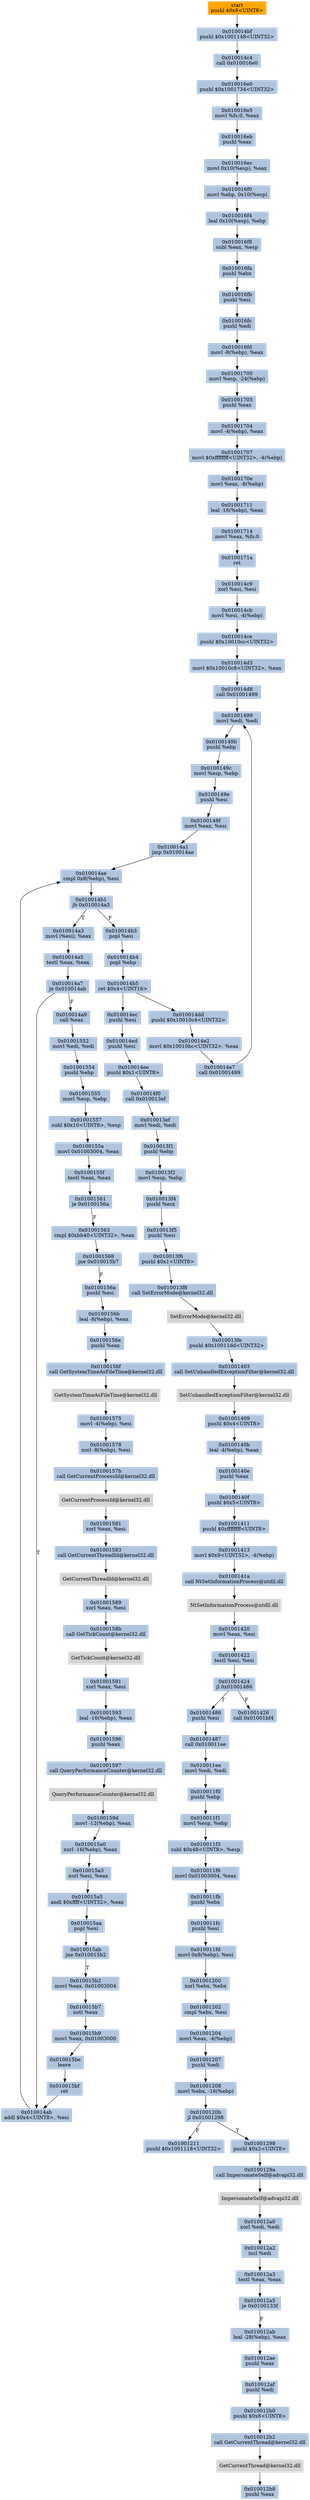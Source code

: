 digraph G {
node[shape=rectangle,style=filled,fillcolor=lightsteelblue,color=lightsteelblue]
bgcolor="transparent"
a0x010014bdpushl_0x8UINT8[label="start\npushl $0x8<UINT8>",color="lightgrey",fillcolor="orange"];
a0x010014bfpushl_0x1001148UINT32[label="0x010014bf\npushl $0x1001148<UINT32>"];
a0x010014c4call_0x010016e0[label="0x010014c4\ncall 0x010016e0"];
a0x010016e0pushl_0x1001734UINT32[label="0x010016e0\npushl $0x1001734<UINT32>"];
a0x010016e5movl_fs_0_eax[label="0x010016e5\nmovl %fs:0, %eax"];
a0x010016ebpushl_eax[label="0x010016eb\npushl %eax"];
a0x010016ecmovl_0x10esp__eax[label="0x010016ec\nmovl 0x10(%esp), %eax"];
a0x010016f0movl_ebp_0x10esp_[label="0x010016f0\nmovl %ebp, 0x10(%esp)"];
a0x010016f4leal_0x10esp__ebp[label="0x010016f4\nleal 0x10(%esp), %ebp"];
a0x010016f8subl_eax_esp[label="0x010016f8\nsubl %eax, %esp"];
a0x010016fapushl_ebx[label="0x010016fa\npushl %ebx"];
a0x010016fbpushl_esi[label="0x010016fb\npushl %esi"];
a0x010016fcpushl_edi[label="0x010016fc\npushl %edi"];
a0x010016fdmovl__8ebp__eax[label="0x010016fd\nmovl -8(%ebp), %eax"];
a0x01001700movl_esp__24ebp_[label="0x01001700\nmovl %esp, -24(%ebp)"];
a0x01001703pushl_eax[label="0x01001703\npushl %eax"];
a0x01001704movl__4ebp__eax[label="0x01001704\nmovl -4(%ebp), %eax"];
a0x01001707movl_0xffffffffUINT32__4ebp_[label="0x01001707\nmovl $0xffffffff<UINT32>, -4(%ebp)"];
a0x0100170emovl_eax__8ebp_[label="0x0100170e\nmovl %eax, -8(%ebp)"];
a0x01001711leal__16ebp__eax[label="0x01001711\nleal -16(%ebp), %eax"];
a0x01001714movl_eax_fs_0[label="0x01001714\nmovl %eax, %fs:0"];
a0x0100171aret[label="0x0100171a\nret"];
a0x010014c9xorl_esi_esi[label="0x010014c9\nxorl %esi, %esi"];
a0x010014cbmovl_esi__4ebp_[label="0x010014cb\nmovl %esi, -4(%ebp)"];
a0x010014cepushl_0x10010ccUINT32[label="0x010014ce\npushl $0x10010cc<UINT32>"];
a0x010014d3movl_0x10010c8UINT32_eax[label="0x010014d3\nmovl $0x10010c8<UINT32>, %eax"];
a0x010014d8call_0x01001499[label="0x010014d8\ncall 0x01001499"];
a0x01001499movl_edi_edi[label="0x01001499\nmovl %edi, %edi"];
a0x0100149bpushl_ebp[label="0x0100149b\npushl %ebp"];
a0x0100149cmovl_esp_ebp[label="0x0100149c\nmovl %esp, %ebp"];
a0x0100149epushl_esi[label="0x0100149e\npushl %esi"];
a0x0100149fmovl_eax_esi[label="0x0100149f\nmovl %eax, %esi"];
a0x010014a1jmp_0x010014ae[label="0x010014a1\njmp 0x010014ae"];
a0x010014aecmpl_0x8ebp__esi[label="0x010014ae\ncmpl 0x8(%ebp), %esi"];
a0x010014b1jb_0x010014a3[label="0x010014b1\njb 0x010014a3"];
a0x010014a3movl_esi__eax[label="0x010014a3\nmovl (%esi), %eax"];
a0x010014a5testl_eax_eax[label="0x010014a5\ntestl %eax, %eax"];
a0x010014a7je_0x010014ab[label="0x010014a7\nje 0x010014ab"];
a0x010014abaddl_0x4UINT8_esi[label="0x010014ab\naddl $0x4<UINT8>, %esi"];
a0x010014b3popl_esi[label="0x010014b3\npopl %esi"];
a0x010014b4popl_ebp[label="0x010014b4\npopl %ebp"];
a0x010014b5ret_0x4UINT16[label="0x010014b5\nret $0x4<UINT16>"];
a0x010014ddpushl_0x10010c4UINT32[label="0x010014dd\npushl $0x10010c4<UINT32>"];
a0x010014e2movl_0x10010bcUINT32_eax[label="0x010014e2\nmovl $0x10010bc<UINT32>, %eax"];
a0x010014e7call_0x01001499[label="0x010014e7\ncall 0x01001499"];
a0x010014a9call_eax[label="0x010014a9\ncall %eax"];
a0x01001552movl_edi_edi[label="0x01001552\nmovl %edi, %edi"];
a0x01001554pushl_ebp[label="0x01001554\npushl %ebp"];
a0x01001555movl_esp_ebp[label="0x01001555\nmovl %esp, %ebp"];
a0x01001557subl_0x10UINT8_esp[label="0x01001557\nsubl $0x10<UINT8>, %esp"];
a0x0100155amovl_0x01003004_eax[label="0x0100155a\nmovl 0x01003004, %eax"];
a0x0100155ftestl_eax_eax[label="0x0100155f\ntestl %eax, %eax"];
a0x01001561je_0x0100156a[label="0x01001561\nje 0x0100156a"];
a0x01001563cmpl_0xbb40UINT32_eax[label="0x01001563\ncmpl $0xbb40<UINT32>, %eax"];
a0x01001568jne_0x010015b7[label="0x01001568\njne 0x010015b7"];
a0x0100156apushl_esi[label="0x0100156a\npushl %esi"];
a0x0100156bleal__8ebp__eax[label="0x0100156b\nleal -8(%ebp), %eax"];
a0x0100156epushl_eax[label="0x0100156e\npushl %eax"];
a0x0100156fcall_GetSystemTimeAsFileTime_kernel32_dll[label="0x0100156f\ncall GetSystemTimeAsFileTime@kernel32.dll"];
GetSystemTimeAsFileTime_kernel32_dll[label="GetSystemTimeAsFileTime@kernel32.dll",color="lightgrey",fillcolor="lightgrey"];
a0x01001575movl__4ebp__esi[label="0x01001575\nmovl -4(%ebp), %esi"];
a0x01001578xorl__8ebp__esi[label="0x01001578\nxorl -8(%ebp), %esi"];
a0x0100157bcall_GetCurrentProcessId_kernel32_dll[label="0x0100157b\ncall GetCurrentProcessId@kernel32.dll"];
GetCurrentProcessId_kernel32_dll[label="GetCurrentProcessId@kernel32.dll",color="lightgrey",fillcolor="lightgrey"];
a0x01001581xorl_eax_esi[label="0x01001581\nxorl %eax, %esi"];
a0x01001583call_GetCurrentThreadId_kernel32_dll[label="0x01001583\ncall GetCurrentThreadId@kernel32.dll"];
GetCurrentThreadId_kernel32_dll[label="GetCurrentThreadId@kernel32.dll",color="lightgrey",fillcolor="lightgrey"];
a0x01001589xorl_eax_esi[label="0x01001589\nxorl %eax, %esi"];
a0x0100158bcall_GetTickCount_kernel32_dll[label="0x0100158b\ncall GetTickCount@kernel32.dll"];
GetTickCount_kernel32_dll[label="GetTickCount@kernel32.dll",color="lightgrey",fillcolor="lightgrey"];
a0x01001591xorl_eax_esi[label="0x01001591\nxorl %eax, %esi"];
a0x01001593leal__16ebp__eax[label="0x01001593\nleal -16(%ebp), %eax"];
a0x01001596pushl_eax[label="0x01001596\npushl %eax"];
a0x01001597call_QueryPerformanceCounter_kernel32_dll[label="0x01001597\ncall QueryPerformanceCounter@kernel32.dll"];
QueryPerformanceCounter_kernel32_dll[label="QueryPerformanceCounter@kernel32.dll",color="lightgrey",fillcolor="lightgrey"];
a0x0100159dmovl__12ebp__eax[label="0x0100159d\nmovl -12(%ebp), %eax"];
a0x010015a0xorl__16ebp__eax[label="0x010015a0\nxorl -16(%ebp), %eax"];
a0x010015a3xorl_esi_eax[label="0x010015a3\nxorl %esi, %eax"];
a0x010015a5andl_0xffffUINT32_eax[label="0x010015a5\nandl $0xffff<UINT32>, %eax"];
a0x010015aapopl_esi[label="0x010015aa\npopl %esi"];
a0x010015abjne_0x010015b2[label="0x010015ab\njne 0x010015b2"];
a0x010015b2movl_eax_0x01003004[label="0x010015b2\nmovl %eax, 0x01003004"];
a0x010015b7notl_eax[label="0x010015b7\nnotl %eax"];
a0x010015b9movl_eax_0x01003000[label="0x010015b9\nmovl %eax, 0x01003000"];
a0x010015beleave_[label="0x010015be\nleave "];
a0x010015bfret[label="0x010015bf\nret"];
a0x010014ecpushl_esi[label="0x010014ec\npushl %esi"];
a0x010014edpushl_esi[label="0x010014ed\npushl %esi"];
a0x010014eepushl_0x1UINT8[label="0x010014ee\npushl $0x1<UINT8>"];
a0x010014f0call_0x010013ef[label="0x010014f0\ncall 0x010013ef"];
a0x010013efmovl_edi_edi[label="0x010013ef\nmovl %edi, %edi"];
a0x010013f1pushl_ebp[label="0x010013f1\npushl %ebp"];
a0x010013f2movl_esp_ebp[label="0x010013f2\nmovl %esp, %ebp"];
a0x010013f4pushl_ecx[label="0x010013f4\npushl %ecx"];
a0x010013f5pushl_esi[label="0x010013f5\npushl %esi"];
a0x010013f6pushl_0x1UINT8[label="0x010013f6\npushl $0x1<UINT8>"];
a0x010013f8call_SetErrorMode_kernel32_dll[label="0x010013f8\ncall SetErrorMode@kernel32.dll"];
SetErrorMode_kernel32_dll[label="SetErrorMode@kernel32.dll",color="lightgrey",fillcolor="lightgrey"];
a0x010013fepushl_0x10011ddUINT32[label="0x010013fe\npushl $0x10011dd<UINT32>"];
a0x01001403call_SetUnhandledExceptionFilter_kernel32_dll[label="0x01001403\ncall SetUnhandledExceptionFilter@kernel32.dll"];
SetUnhandledExceptionFilter_kernel32_dll[label="SetUnhandledExceptionFilter@kernel32.dll",color="lightgrey",fillcolor="lightgrey"];
a0x01001409pushl_0x4UINT8[label="0x01001409\npushl $0x4<UINT8>"];
a0x0100140bleal__4ebp__eax[label="0x0100140b\nleal -4(%ebp), %eax"];
a0x0100140epushl_eax[label="0x0100140e\npushl %eax"];
a0x0100140fpushl_0x5UINT8[label="0x0100140f\npushl $0x5<UINT8>"];
a0x01001411pushl_0xffffffffUINT8[label="0x01001411\npushl $0xffffffff<UINT8>"];
a0x01001413movl_0x9UINT32__4ebp_[label="0x01001413\nmovl $0x9<UINT32>, -4(%ebp)"];
a0x0100141acall_NtSetInformationProcess_ntdll_dll[label="0x0100141a\ncall NtSetInformationProcess@ntdll.dll"];
NtSetInformationProcess_ntdll_dll[label="NtSetInformationProcess@ntdll.dll",color="lightgrey",fillcolor="lightgrey"];
a0x01001420movl_eax_esi[label="0x01001420\nmovl %eax, %esi"];
a0x01001422testl_esi_esi[label="0x01001422\ntestl %esi, %esi"];
a0x01001424jl_0x01001486[label="0x01001424\njl 0x01001486"];
a0x01001426call_0x01001bf4[label="0x01001426\ncall 0x01001bf4"];
a0x01001486pushl_esi[label="0x01001486\npushl %esi"];
a0x01001487call_0x010011ee[label="0x01001487\ncall 0x010011ee"];
a0x010011eemovl_edi_edi[label="0x010011ee\nmovl %edi, %edi"];
a0x010011f0pushl_ebp[label="0x010011f0\npushl %ebp"];
a0x010011f1movl_esp_ebp[label="0x010011f1\nmovl %esp, %ebp"];
a0x010011f3subl_0x48UINT8_esp[label="0x010011f3\nsubl $0x48<UINT8>, %esp"];
a0x010011f6movl_0x01003004_eax[label="0x010011f6\nmovl 0x01003004, %eax"];
a0x010011fbpushl_ebx[label="0x010011fb\npushl %ebx"];
a0x010011fcpushl_esi[label="0x010011fc\npushl %esi"];
a0x010011fdmovl_0x8ebp__esi[label="0x010011fd\nmovl 0x8(%ebp), %esi"];
a0x01001200xorl_ebx_ebx[label="0x01001200\nxorl %ebx, %ebx"];
a0x01001202cmpl_ebx_esi[label="0x01001202\ncmpl %ebx, %esi"];
a0x01001204movl_eax__4ebp_[label="0x01001204\nmovl %eax, -4(%ebp)"];
a0x01001207pushl_edi[label="0x01001207\npushl %edi"];
a0x01001208movl_ebx__16ebp_[label="0x01001208\nmovl %ebx, -16(%ebp)"];
a0x0100120bjl_0x01001298[label="0x0100120b\njl 0x01001298"];
a0x01001211pushl_0x1001118UINT32[label="0x01001211\npushl $0x1001118<UINT32>"];
a0x01001298pushl_0x2UINT8[label="0x01001298\npushl $0x2<UINT8>"];
a0x0100129acall_ImpersonateSelf_advapi32_dll[label="0x0100129a\ncall ImpersonateSelf@advapi32.dll"];
ImpersonateSelf_advapi32_dll[label="ImpersonateSelf@advapi32.dll",color="lightgrey",fillcolor="lightgrey"];
a0x010012a0xorl_edi_edi[label="0x010012a0\nxorl %edi, %edi"];
a0x010012a2incl_edi[label="0x010012a2\nincl %edi"];
a0x010012a3testl_eax_eax[label="0x010012a3\ntestl %eax, %eax"];
a0x010012a5je_0x0100133f[label="0x010012a5\nje 0x0100133f"];
a0x010012ableal__28ebp__eax[label="0x010012ab\nleal -28(%ebp), %eax"];
a0x010012aepushl_eax[label="0x010012ae\npushl %eax"];
a0x010012afpushl_edi[label="0x010012af\npushl %edi"];
a0x010012b0pushl_0x8UINT8[label="0x010012b0\npushl $0x8<UINT8>"];
a0x010012b2call_GetCurrentThread_kernel32_dll[label="0x010012b2\ncall GetCurrentThread@kernel32.dll"];
GetCurrentThread_kernel32_dll[label="GetCurrentThread@kernel32.dll",color="lightgrey",fillcolor="lightgrey"];
a0x010012b8pushl_eax[label="0x010012b8\npushl %eax"];
a0x010014bdpushl_0x8UINT8 -> a0x010014bfpushl_0x1001148UINT32 [color="#000000"];
a0x010014bfpushl_0x1001148UINT32 -> a0x010014c4call_0x010016e0 [color="#000000"];
a0x010014c4call_0x010016e0 -> a0x010016e0pushl_0x1001734UINT32 [color="#000000"];
a0x010016e0pushl_0x1001734UINT32 -> a0x010016e5movl_fs_0_eax [color="#000000"];
a0x010016e5movl_fs_0_eax -> a0x010016ebpushl_eax [color="#000000"];
a0x010016ebpushl_eax -> a0x010016ecmovl_0x10esp__eax [color="#000000"];
a0x010016ecmovl_0x10esp__eax -> a0x010016f0movl_ebp_0x10esp_ [color="#000000"];
a0x010016f0movl_ebp_0x10esp_ -> a0x010016f4leal_0x10esp__ebp [color="#000000"];
a0x010016f4leal_0x10esp__ebp -> a0x010016f8subl_eax_esp [color="#000000"];
a0x010016f8subl_eax_esp -> a0x010016fapushl_ebx [color="#000000"];
a0x010016fapushl_ebx -> a0x010016fbpushl_esi [color="#000000"];
a0x010016fbpushl_esi -> a0x010016fcpushl_edi [color="#000000"];
a0x010016fcpushl_edi -> a0x010016fdmovl__8ebp__eax [color="#000000"];
a0x010016fdmovl__8ebp__eax -> a0x01001700movl_esp__24ebp_ [color="#000000"];
a0x01001700movl_esp__24ebp_ -> a0x01001703pushl_eax [color="#000000"];
a0x01001703pushl_eax -> a0x01001704movl__4ebp__eax [color="#000000"];
a0x01001704movl__4ebp__eax -> a0x01001707movl_0xffffffffUINT32__4ebp_ [color="#000000"];
a0x01001707movl_0xffffffffUINT32__4ebp_ -> a0x0100170emovl_eax__8ebp_ [color="#000000"];
a0x0100170emovl_eax__8ebp_ -> a0x01001711leal__16ebp__eax [color="#000000"];
a0x01001711leal__16ebp__eax -> a0x01001714movl_eax_fs_0 [color="#000000"];
a0x01001714movl_eax_fs_0 -> a0x0100171aret [color="#000000"];
a0x0100171aret -> a0x010014c9xorl_esi_esi [color="#000000"];
a0x010014c9xorl_esi_esi -> a0x010014cbmovl_esi__4ebp_ [color="#000000"];
a0x010014cbmovl_esi__4ebp_ -> a0x010014cepushl_0x10010ccUINT32 [color="#000000"];
a0x010014cepushl_0x10010ccUINT32 -> a0x010014d3movl_0x10010c8UINT32_eax [color="#000000"];
a0x010014d3movl_0x10010c8UINT32_eax -> a0x010014d8call_0x01001499 [color="#000000"];
a0x010014d8call_0x01001499 -> a0x01001499movl_edi_edi [color="#000000"];
a0x01001499movl_edi_edi -> a0x0100149bpushl_ebp [color="#000000"];
a0x0100149bpushl_ebp -> a0x0100149cmovl_esp_ebp [color="#000000"];
a0x0100149cmovl_esp_ebp -> a0x0100149epushl_esi [color="#000000"];
a0x0100149epushl_esi -> a0x0100149fmovl_eax_esi [color="#000000"];
a0x0100149fmovl_eax_esi -> a0x010014a1jmp_0x010014ae [color="#000000"];
a0x010014a1jmp_0x010014ae -> a0x010014aecmpl_0x8ebp__esi [color="#000000"];
a0x010014aecmpl_0x8ebp__esi -> a0x010014b1jb_0x010014a3 [color="#000000"];
a0x010014b1jb_0x010014a3 -> a0x010014a3movl_esi__eax [color="#000000",label="T"];
a0x010014a3movl_esi__eax -> a0x010014a5testl_eax_eax [color="#000000"];
a0x010014a5testl_eax_eax -> a0x010014a7je_0x010014ab [color="#000000"];
a0x010014a7je_0x010014ab -> a0x010014abaddl_0x4UINT8_esi [color="#000000",label="T"];
a0x010014abaddl_0x4UINT8_esi -> a0x010014aecmpl_0x8ebp__esi [color="#000000"];
a0x010014b1jb_0x010014a3 -> a0x010014b3popl_esi [color="#000000",label="F"];
a0x010014b3popl_esi -> a0x010014b4popl_ebp [color="#000000"];
a0x010014b4popl_ebp -> a0x010014b5ret_0x4UINT16 [color="#000000"];
a0x010014b5ret_0x4UINT16 -> a0x010014ddpushl_0x10010c4UINT32 [color="#000000"];
a0x010014ddpushl_0x10010c4UINT32 -> a0x010014e2movl_0x10010bcUINT32_eax [color="#000000"];
a0x010014e2movl_0x10010bcUINT32_eax -> a0x010014e7call_0x01001499 [color="#000000"];
a0x010014e7call_0x01001499 -> a0x01001499movl_edi_edi [color="#000000"];
a0x010014a7je_0x010014ab -> a0x010014a9call_eax [color="#000000",label="F"];
a0x010014a9call_eax -> a0x01001552movl_edi_edi [color="#000000"];
a0x01001552movl_edi_edi -> a0x01001554pushl_ebp [color="#000000"];
a0x01001554pushl_ebp -> a0x01001555movl_esp_ebp [color="#000000"];
a0x01001555movl_esp_ebp -> a0x01001557subl_0x10UINT8_esp [color="#000000"];
a0x01001557subl_0x10UINT8_esp -> a0x0100155amovl_0x01003004_eax [color="#000000"];
a0x0100155amovl_0x01003004_eax -> a0x0100155ftestl_eax_eax [color="#000000"];
a0x0100155ftestl_eax_eax -> a0x01001561je_0x0100156a [color="#000000"];
a0x01001561je_0x0100156a -> a0x01001563cmpl_0xbb40UINT32_eax [color="#000000",label="F"];
a0x01001563cmpl_0xbb40UINT32_eax -> a0x01001568jne_0x010015b7 [color="#000000"];
a0x01001568jne_0x010015b7 -> a0x0100156apushl_esi [color="#000000",label="F"];
a0x0100156apushl_esi -> a0x0100156bleal__8ebp__eax [color="#000000"];
a0x0100156bleal__8ebp__eax -> a0x0100156epushl_eax [color="#000000"];
a0x0100156epushl_eax -> a0x0100156fcall_GetSystemTimeAsFileTime_kernel32_dll [color="#000000"];
a0x0100156fcall_GetSystemTimeAsFileTime_kernel32_dll -> GetSystemTimeAsFileTime_kernel32_dll [color="#000000"];
GetSystemTimeAsFileTime_kernel32_dll -> a0x01001575movl__4ebp__esi [color="#000000"];
a0x01001575movl__4ebp__esi -> a0x01001578xorl__8ebp__esi [color="#000000"];
a0x01001578xorl__8ebp__esi -> a0x0100157bcall_GetCurrentProcessId_kernel32_dll [color="#000000"];
a0x0100157bcall_GetCurrentProcessId_kernel32_dll -> GetCurrentProcessId_kernel32_dll [color="#000000"];
GetCurrentProcessId_kernel32_dll -> a0x01001581xorl_eax_esi [color="#000000"];
a0x01001581xorl_eax_esi -> a0x01001583call_GetCurrentThreadId_kernel32_dll [color="#000000"];
a0x01001583call_GetCurrentThreadId_kernel32_dll -> GetCurrentThreadId_kernel32_dll [color="#000000"];
GetCurrentThreadId_kernel32_dll -> a0x01001589xorl_eax_esi [color="#000000"];
a0x01001589xorl_eax_esi -> a0x0100158bcall_GetTickCount_kernel32_dll [color="#000000"];
a0x0100158bcall_GetTickCount_kernel32_dll -> GetTickCount_kernel32_dll [color="#000000"];
GetTickCount_kernel32_dll -> a0x01001591xorl_eax_esi [color="#000000"];
a0x01001591xorl_eax_esi -> a0x01001593leal__16ebp__eax [color="#000000"];
a0x01001593leal__16ebp__eax -> a0x01001596pushl_eax [color="#000000"];
a0x01001596pushl_eax -> a0x01001597call_QueryPerformanceCounter_kernel32_dll [color="#000000"];
a0x01001597call_QueryPerformanceCounter_kernel32_dll -> QueryPerformanceCounter_kernel32_dll [color="#000000"];
QueryPerformanceCounter_kernel32_dll -> a0x0100159dmovl__12ebp__eax [color="#000000"];
a0x0100159dmovl__12ebp__eax -> a0x010015a0xorl__16ebp__eax [color="#000000"];
a0x010015a0xorl__16ebp__eax -> a0x010015a3xorl_esi_eax [color="#000000"];
a0x010015a3xorl_esi_eax -> a0x010015a5andl_0xffffUINT32_eax [color="#000000"];
a0x010015a5andl_0xffffUINT32_eax -> a0x010015aapopl_esi [color="#000000"];
a0x010015aapopl_esi -> a0x010015abjne_0x010015b2 [color="#000000"];
a0x010015abjne_0x010015b2 -> a0x010015b2movl_eax_0x01003004 [color="#000000",label="T"];
a0x010015b2movl_eax_0x01003004 -> a0x010015b7notl_eax [color="#000000"];
a0x010015b7notl_eax -> a0x010015b9movl_eax_0x01003000 [color="#000000"];
a0x010015b9movl_eax_0x01003000 -> a0x010015beleave_ [color="#000000"];
a0x010015beleave_ -> a0x010015bfret [color="#000000"];
a0x010015bfret -> a0x010014abaddl_0x4UINT8_esi [color="#000000"];
a0x010014b5ret_0x4UINT16 -> a0x010014ecpushl_esi [color="#000000"];
a0x010014ecpushl_esi -> a0x010014edpushl_esi [color="#000000"];
a0x010014edpushl_esi -> a0x010014eepushl_0x1UINT8 [color="#000000"];
a0x010014eepushl_0x1UINT8 -> a0x010014f0call_0x010013ef [color="#000000"];
a0x010014f0call_0x010013ef -> a0x010013efmovl_edi_edi [color="#000000"];
a0x010013efmovl_edi_edi -> a0x010013f1pushl_ebp [color="#000000"];
a0x010013f1pushl_ebp -> a0x010013f2movl_esp_ebp [color="#000000"];
a0x010013f2movl_esp_ebp -> a0x010013f4pushl_ecx [color="#000000"];
a0x010013f4pushl_ecx -> a0x010013f5pushl_esi [color="#000000"];
a0x010013f5pushl_esi -> a0x010013f6pushl_0x1UINT8 [color="#000000"];
a0x010013f6pushl_0x1UINT8 -> a0x010013f8call_SetErrorMode_kernel32_dll [color="#000000"];
a0x010013f8call_SetErrorMode_kernel32_dll -> SetErrorMode_kernel32_dll [color="#000000"];
SetErrorMode_kernel32_dll -> a0x010013fepushl_0x10011ddUINT32 [color="#000000"];
a0x010013fepushl_0x10011ddUINT32 -> a0x01001403call_SetUnhandledExceptionFilter_kernel32_dll [color="#000000"];
a0x01001403call_SetUnhandledExceptionFilter_kernel32_dll -> SetUnhandledExceptionFilter_kernel32_dll [color="#000000"];
SetUnhandledExceptionFilter_kernel32_dll -> a0x01001409pushl_0x4UINT8 [color="#000000"];
a0x01001409pushl_0x4UINT8 -> a0x0100140bleal__4ebp__eax [color="#000000"];
a0x0100140bleal__4ebp__eax -> a0x0100140epushl_eax [color="#000000"];
a0x0100140epushl_eax -> a0x0100140fpushl_0x5UINT8 [color="#000000"];
a0x0100140fpushl_0x5UINT8 -> a0x01001411pushl_0xffffffffUINT8 [color="#000000"];
a0x01001411pushl_0xffffffffUINT8 -> a0x01001413movl_0x9UINT32__4ebp_ [color="#000000"];
a0x01001413movl_0x9UINT32__4ebp_ -> a0x0100141acall_NtSetInformationProcess_ntdll_dll [color="#000000"];
a0x0100141acall_NtSetInformationProcess_ntdll_dll -> NtSetInformationProcess_ntdll_dll [color="#000000"];
NtSetInformationProcess_ntdll_dll -> a0x01001420movl_eax_esi [color="#000000"];
a0x01001420movl_eax_esi -> a0x01001422testl_esi_esi [color="#000000"];
a0x01001422testl_esi_esi -> a0x01001424jl_0x01001486 [color="#000000"];
a0x01001424jl_0x01001486 -> a0x01001426call_0x01001bf4 [color="#000000",label="F"];
a0x01001424jl_0x01001486 -> a0x01001486pushl_esi [color="#000000",label="T"];
a0x01001486pushl_esi -> a0x01001487call_0x010011ee [color="#000000"];
a0x01001487call_0x010011ee -> a0x010011eemovl_edi_edi [color="#000000"];
a0x010011eemovl_edi_edi -> a0x010011f0pushl_ebp [color="#000000"];
a0x010011f0pushl_ebp -> a0x010011f1movl_esp_ebp [color="#000000"];
a0x010011f1movl_esp_ebp -> a0x010011f3subl_0x48UINT8_esp [color="#000000"];
a0x010011f3subl_0x48UINT8_esp -> a0x010011f6movl_0x01003004_eax [color="#000000"];
a0x010011f6movl_0x01003004_eax -> a0x010011fbpushl_ebx [color="#000000"];
a0x010011fbpushl_ebx -> a0x010011fcpushl_esi [color="#000000"];
a0x010011fcpushl_esi -> a0x010011fdmovl_0x8ebp__esi [color="#000000"];
a0x010011fdmovl_0x8ebp__esi -> a0x01001200xorl_ebx_ebx [color="#000000"];
a0x01001200xorl_ebx_ebx -> a0x01001202cmpl_ebx_esi [color="#000000"];
a0x01001202cmpl_ebx_esi -> a0x01001204movl_eax__4ebp_ [color="#000000"];
a0x01001204movl_eax__4ebp_ -> a0x01001207pushl_edi [color="#000000"];
a0x01001207pushl_edi -> a0x01001208movl_ebx__16ebp_ [color="#000000"];
a0x01001208movl_ebx__16ebp_ -> a0x0100120bjl_0x01001298 [color="#000000"];
a0x0100120bjl_0x01001298 -> a0x01001211pushl_0x1001118UINT32 [color="#000000",label="F"];
a0x0100120bjl_0x01001298 -> a0x01001298pushl_0x2UINT8 [color="#000000",label="T"];
a0x01001298pushl_0x2UINT8 -> a0x0100129acall_ImpersonateSelf_advapi32_dll [color="#000000"];
a0x0100129acall_ImpersonateSelf_advapi32_dll -> ImpersonateSelf_advapi32_dll [color="#000000"];
ImpersonateSelf_advapi32_dll -> a0x010012a0xorl_edi_edi [color="#000000"];
a0x010012a0xorl_edi_edi -> a0x010012a2incl_edi [color="#000000"];
a0x010012a2incl_edi -> a0x010012a3testl_eax_eax [color="#000000"];
a0x010012a3testl_eax_eax -> a0x010012a5je_0x0100133f [color="#000000"];
a0x010012a5je_0x0100133f -> a0x010012ableal__28ebp__eax [color="#000000",label="F"];
a0x010012ableal__28ebp__eax -> a0x010012aepushl_eax [color="#000000"];
a0x010012aepushl_eax -> a0x010012afpushl_edi [color="#000000"];
a0x010012afpushl_edi -> a0x010012b0pushl_0x8UINT8 [color="#000000"];
a0x010012b0pushl_0x8UINT8 -> a0x010012b2call_GetCurrentThread_kernel32_dll [color="#000000"];
a0x010012b2call_GetCurrentThread_kernel32_dll -> GetCurrentThread_kernel32_dll [color="#000000"];
GetCurrentThread_kernel32_dll -> a0x010012b8pushl_eax [color="#000000"];
}
